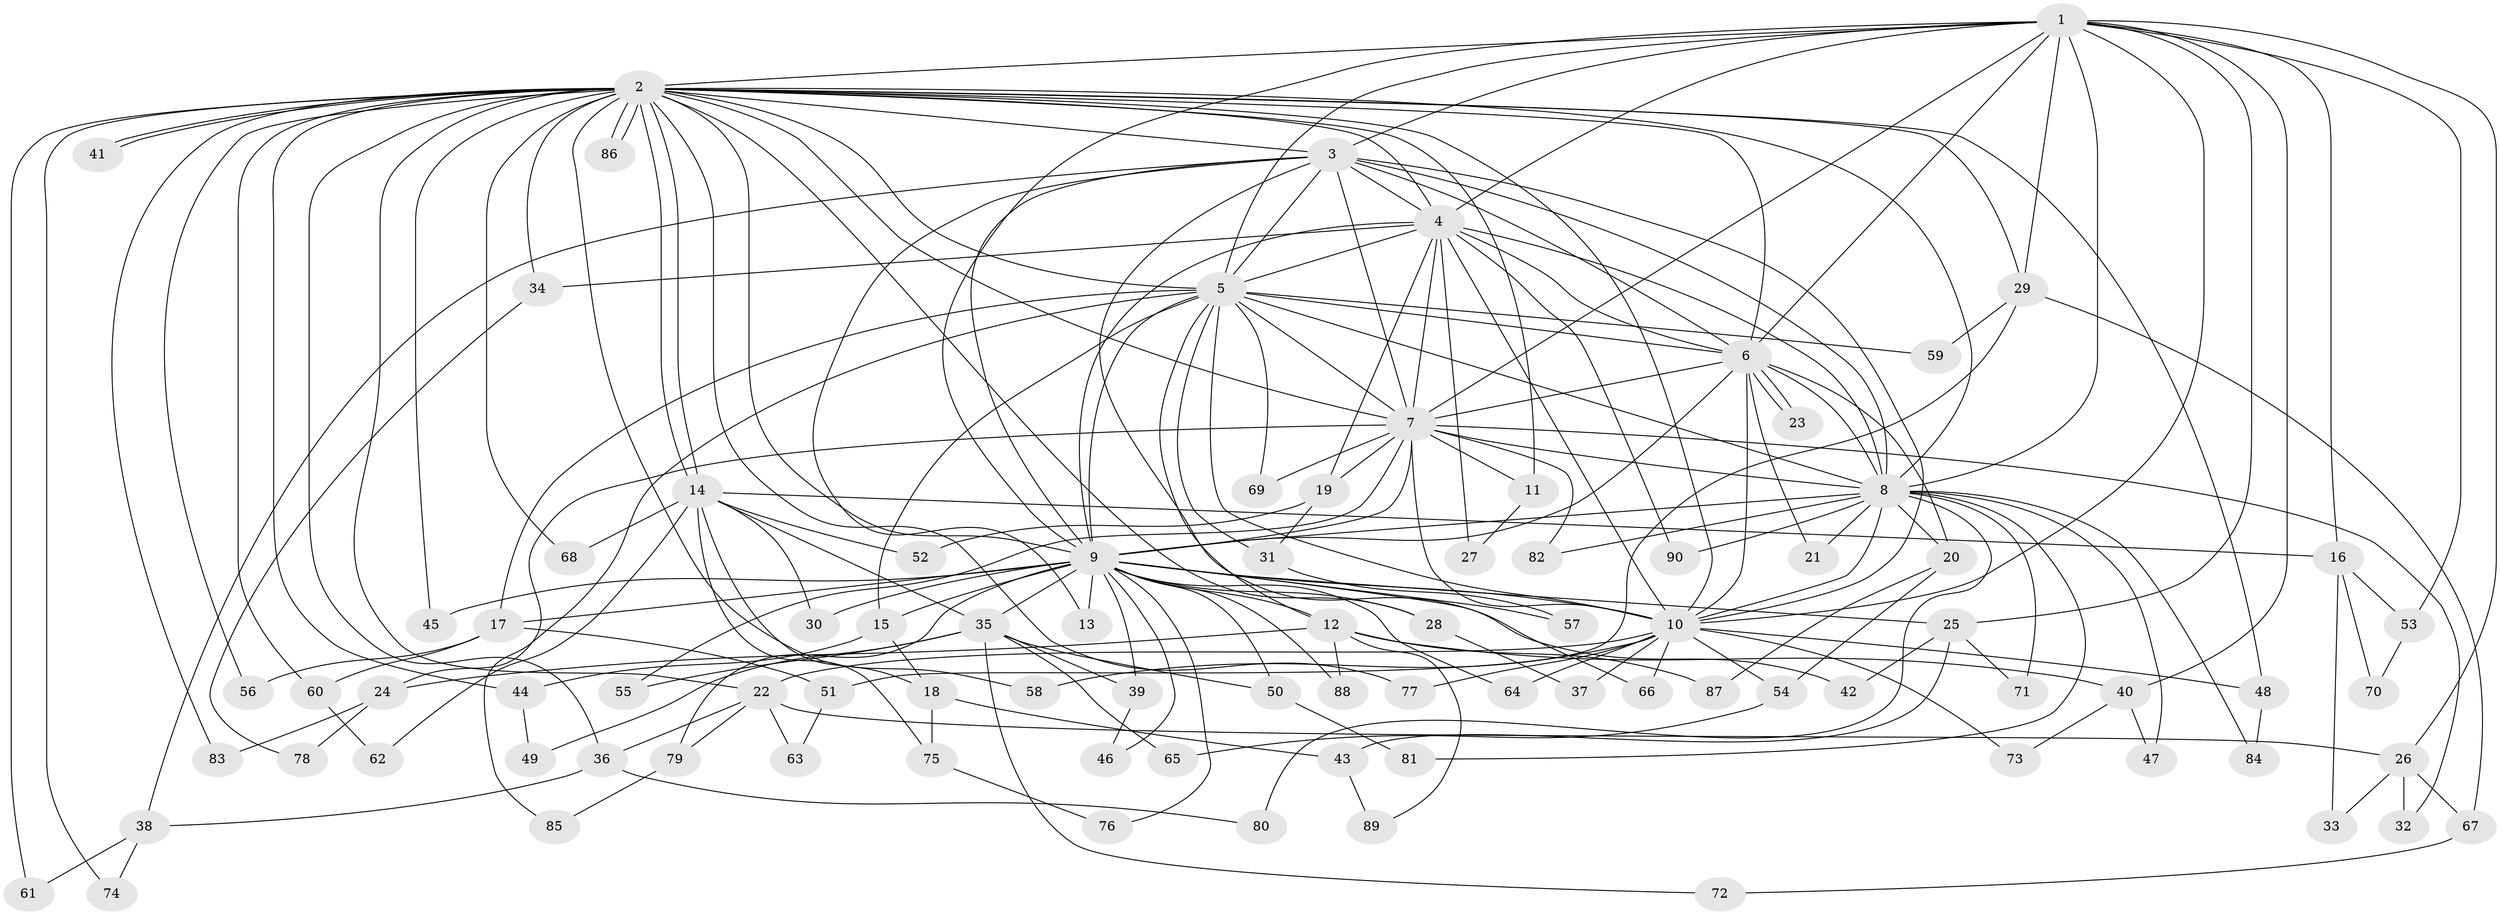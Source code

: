 // Generated by graph-tools (version 1.1) at 2025/01/03/09/25 03:01:26]
// undirected, 90 vertices, 205 edges
graph export_dot {
graph [start="1"]
  node [color=gray90,style=filled];
  1;
  2;
  3;
  4;
  5;
  6;
  7;
  8;
  9;
  10;
  11;
  12;
  13;
  14;
  15;
  16;
  17;
  18;
  19;
  20;
  21;
  22;
  23;
  24;
  25;
  26;
  27;
  28;
  29;
  30;
  31;
  32;
  33;
  34;
  35;
  36;
  37;
  38;
  39;
  40;
  41;
  42;
  43;
  44;
  45;
  46;
  47;
  48;
  49;
  50;
  51;
  52;
  53;
  54;
  55;
  56;
  57;
  58;
  59;
  60;
  61;
  62;
  63;
  64;
  65;
  66;
  67;
  68;
  69;
  70;
  71;
  72;
  73;
  74;
  75;
  76;
  77;
  78;
  79;
  80;
  81;
  82;
  83;
  84;
  85;
  86;
  87;
  88;
  89;
  90;
  1 -- 2;
  1 -- 3;
  1 -- 4;
  1 -- 5;
  1 -- 6;
  1 -- 7;
  1 -- 8;
  1 -- 9;
  1 -- 10;
  1 -- 16;
  1 -- 25;
  1 -- 26;
  1 -- 29;
  1 -- 40;
  1 -- 53;
  2 -- 3;
  2 -- 4;
  2 -- 5;
  2 -- 6;
  2 -- 7;
  2 -- 8;
  2 -- 9;
  2 -- 10;
  2 -- 11;
  2 -- 14;
  2 -- 14;
  2 -- 22;
  2 -- 28;
  2 -- 29;
  2 -- 34;
  2 -- 36;
  2 -- 41;
  2 -- 41;
  2 -- 44;
  2 -- 45;
  2 -- 48;
  2 -- 56;
  2 -- 58;
  2 -- 60;
  2 -- 61;
  2 -- 68;
  2 -- 74;
  2 -- 77;
  2 -- 83;
  2 -- 86;
  2 -- 86;
  3 -- 4;
  3 -- 5;
  3 -- 6;
  3 -- 7;
  3 -- 8;
  3 -- 9;
  3 -- 10;
  3 -- 13;
  3 -- 38;
  3 -- 66;
  4 -- 5;
  4 -- 6;
  4 -- 7;
  4 -- 8;
  4 -- 9;
  4 -- 10;
  4 -- 19;
  4 -- 27;
  4 -- 34;
  4 -- 90;
  5 -- 6;
  5 -- 7;
  5 -- 8;
  5 -- 9;
  5 -- 10;
  5 -- 12;
  5 -- 15;
  5 -- 17;
  5 -- 31;
  5 -- 59;
  5 -- 69;
  5 -- 85;
  6 -- 7;
  6 -- 8;
  6 -- 9;
  6 -- 10;
  6 -- 20;
  6 -- 21;
  6 -- 23;
  6 -- 23;
  7 -- 8;
  7 -- 9;
  7 -- 10;
  7 -- 11;
  7 -- 19;
  7 -- 24;
  7 -- 32;
  7 -- 55;
  7 -- 69;
  7 -- 82;
  8 -- 9;
  8 -- 10;
  8 -- 20;
  8 -- 21;
  8 -- 47;
  8 -- 71;
  8 -- 80;
  8 -- 81;
  8 -- 82;
  8 -- 84;
  8 -- 90;
  9 -- 10;
  9 -- 12;
  9 -- 13;
  9 -- 15;
  9 -- 17;
  9 -- 25;
  9 -- 28;
  9 -- 30;
  9 -- 35;
  9 -- 39;
  9 -- 42;
  9 -- 45;
  9 -- 46;
  9 -- 50;
  9 -- 57;
  9 -- 64;
  9 -- 76;
  9 -- 79;
  9 -- 88;
  10 -- 22;
  10 -- 37;
  10 -- 48;
  10 -- 54;
  10 -- 58;
  10 -- 64;
  10 -- 66;
  10 -- 73;
  10 -- 77;
  11 -- 27;
  12 -- 24;
  12 -- 40;
  12 -- 87;
  12 -- 88;
  12 -- 89;
  14 -- 16;
  14 -- 18;
  14 -- 30;
  14 -- 35;
  14 -- 52;
  14 -- 62;
  14 -- 68;
  14 -- 75;
  15 -- 18;
  15 -- 44;
  16 -- 33;
  16 -- 53;
  16 -- 70;
  17 -- 51;
  17 -- 56;
  17 -- 60;
  18 -- 43;
  18 -- 75;
  19 -- 31;
  19 -- 52;
  20 -- 54;
  20 -- 87;
  22 -- 26;
  22 -- 36;
  22 -- 63;
  22 -- 79;
  24 -- 78;
  24 -- 83;
  25 -- 42;
  25 -- 43;
  25 -- 71;
  26 -- 32;
  26 -- 33;
  26 -- 67;
  28 -- 37;
  29 -- 51;
  29 -- 59;
  29 -- 67;
  31 -- 57;
  34 -- 78;
  35 -- 39;
  35 -- 49;
  35 -- 50;
  35 -- 55;
  35 -- 65;
  35 -- 72;
  36 -- 38;
  36 -- 80;
  38 -- 61;
  38 -- 74;
  39 -- 46;
  40 -- 47;
  40 -- 73;
  43 -- 89;
  44 -- 49;
  48 -- 84;
  50 -- 81;
  51 -- 63;
  53 -- 70;
  54 -- 65;
  60 -- 62;
  67 -- 72;
  75 -- 76;
  79 -- 85;
}
